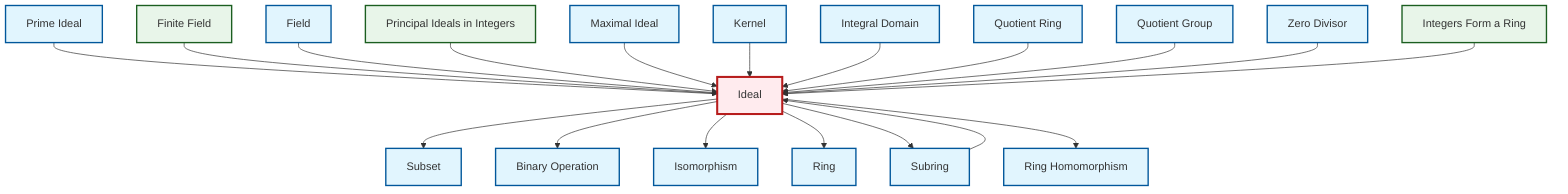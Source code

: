 graph TD
    classDef definition fill:#e1f5fe,stroke:#01579b,stroke-width:2px
    classDef theorem fill:#f3e5f5,stroke:#4a148c,stroke-width:2px
    classDef axiom fill:#fff3e0,stroke:#e65100,stroke-width:2px
    classDef example fill:#e8f5e9,stroke:#1b5e20,stroke-width:2px
    classDef current fill:#ffebee,stroke:#b71c1c,stroke-width:3px
    def-ideal["Ideal"]:::definition
    def-quotient-ring["Quotient Ring"]:::definition
    def-ring-homomorphism["Ring Homomorphism"]:::definition
    def-isomorphism["Isomorphism"]:::definition
    def-subset["Subset"]:::definition
    ex-principal-ideal["Principal Ideals in Integers"]:::example
    def-field["Field"]:::definition
    ex-finite-field["Finite Field"]:::example
    def-kernel["Kernel"]:::definition
    def-subring["Subring"]:::definition
    def-prime-ideal["Prime Ideal"]:::definition
    def-integral-domain["Integral Domain"]:::definition
    def-quotient-group["Quotient Group"]:::definition
    ex-integers-ring["Integers Form a Ring"]:::example
    def-maximal-ideal["Maximal Ideal"]:::definition
    def-binary-operation["Binary Operation"]:::definition
    def-zero-divisor["Zero Divisor"]:::definition
    def-ring["Ring"]:::definition
    def-ideal --> def-subset
    def-ideal --> def-binary-operation
    def-prime-ideal --> def-ideal
    def-ideal --> def-isomorphism
    def-ideal --> def-ring
    ex-finite-field --> def-ideal
    def-subring --> def-ideal
    def-field --> def-ideal
    ex-principal-ideal --> def-ideal
    def-ideal --> def-subring
    def-ideal --> def-ring-homomorphism
    def-maximal-ideal --> def-ideal
    def-kernel --> def-ideal
    def-integral-domain --> def-ideal
    def-quotient-ring --> def-ideal
    def-quotient-group --> def-ideal
    def-zero-divisor --> def-ideal
    ex-integers-ring --> def-ideal
    class def-ideal current